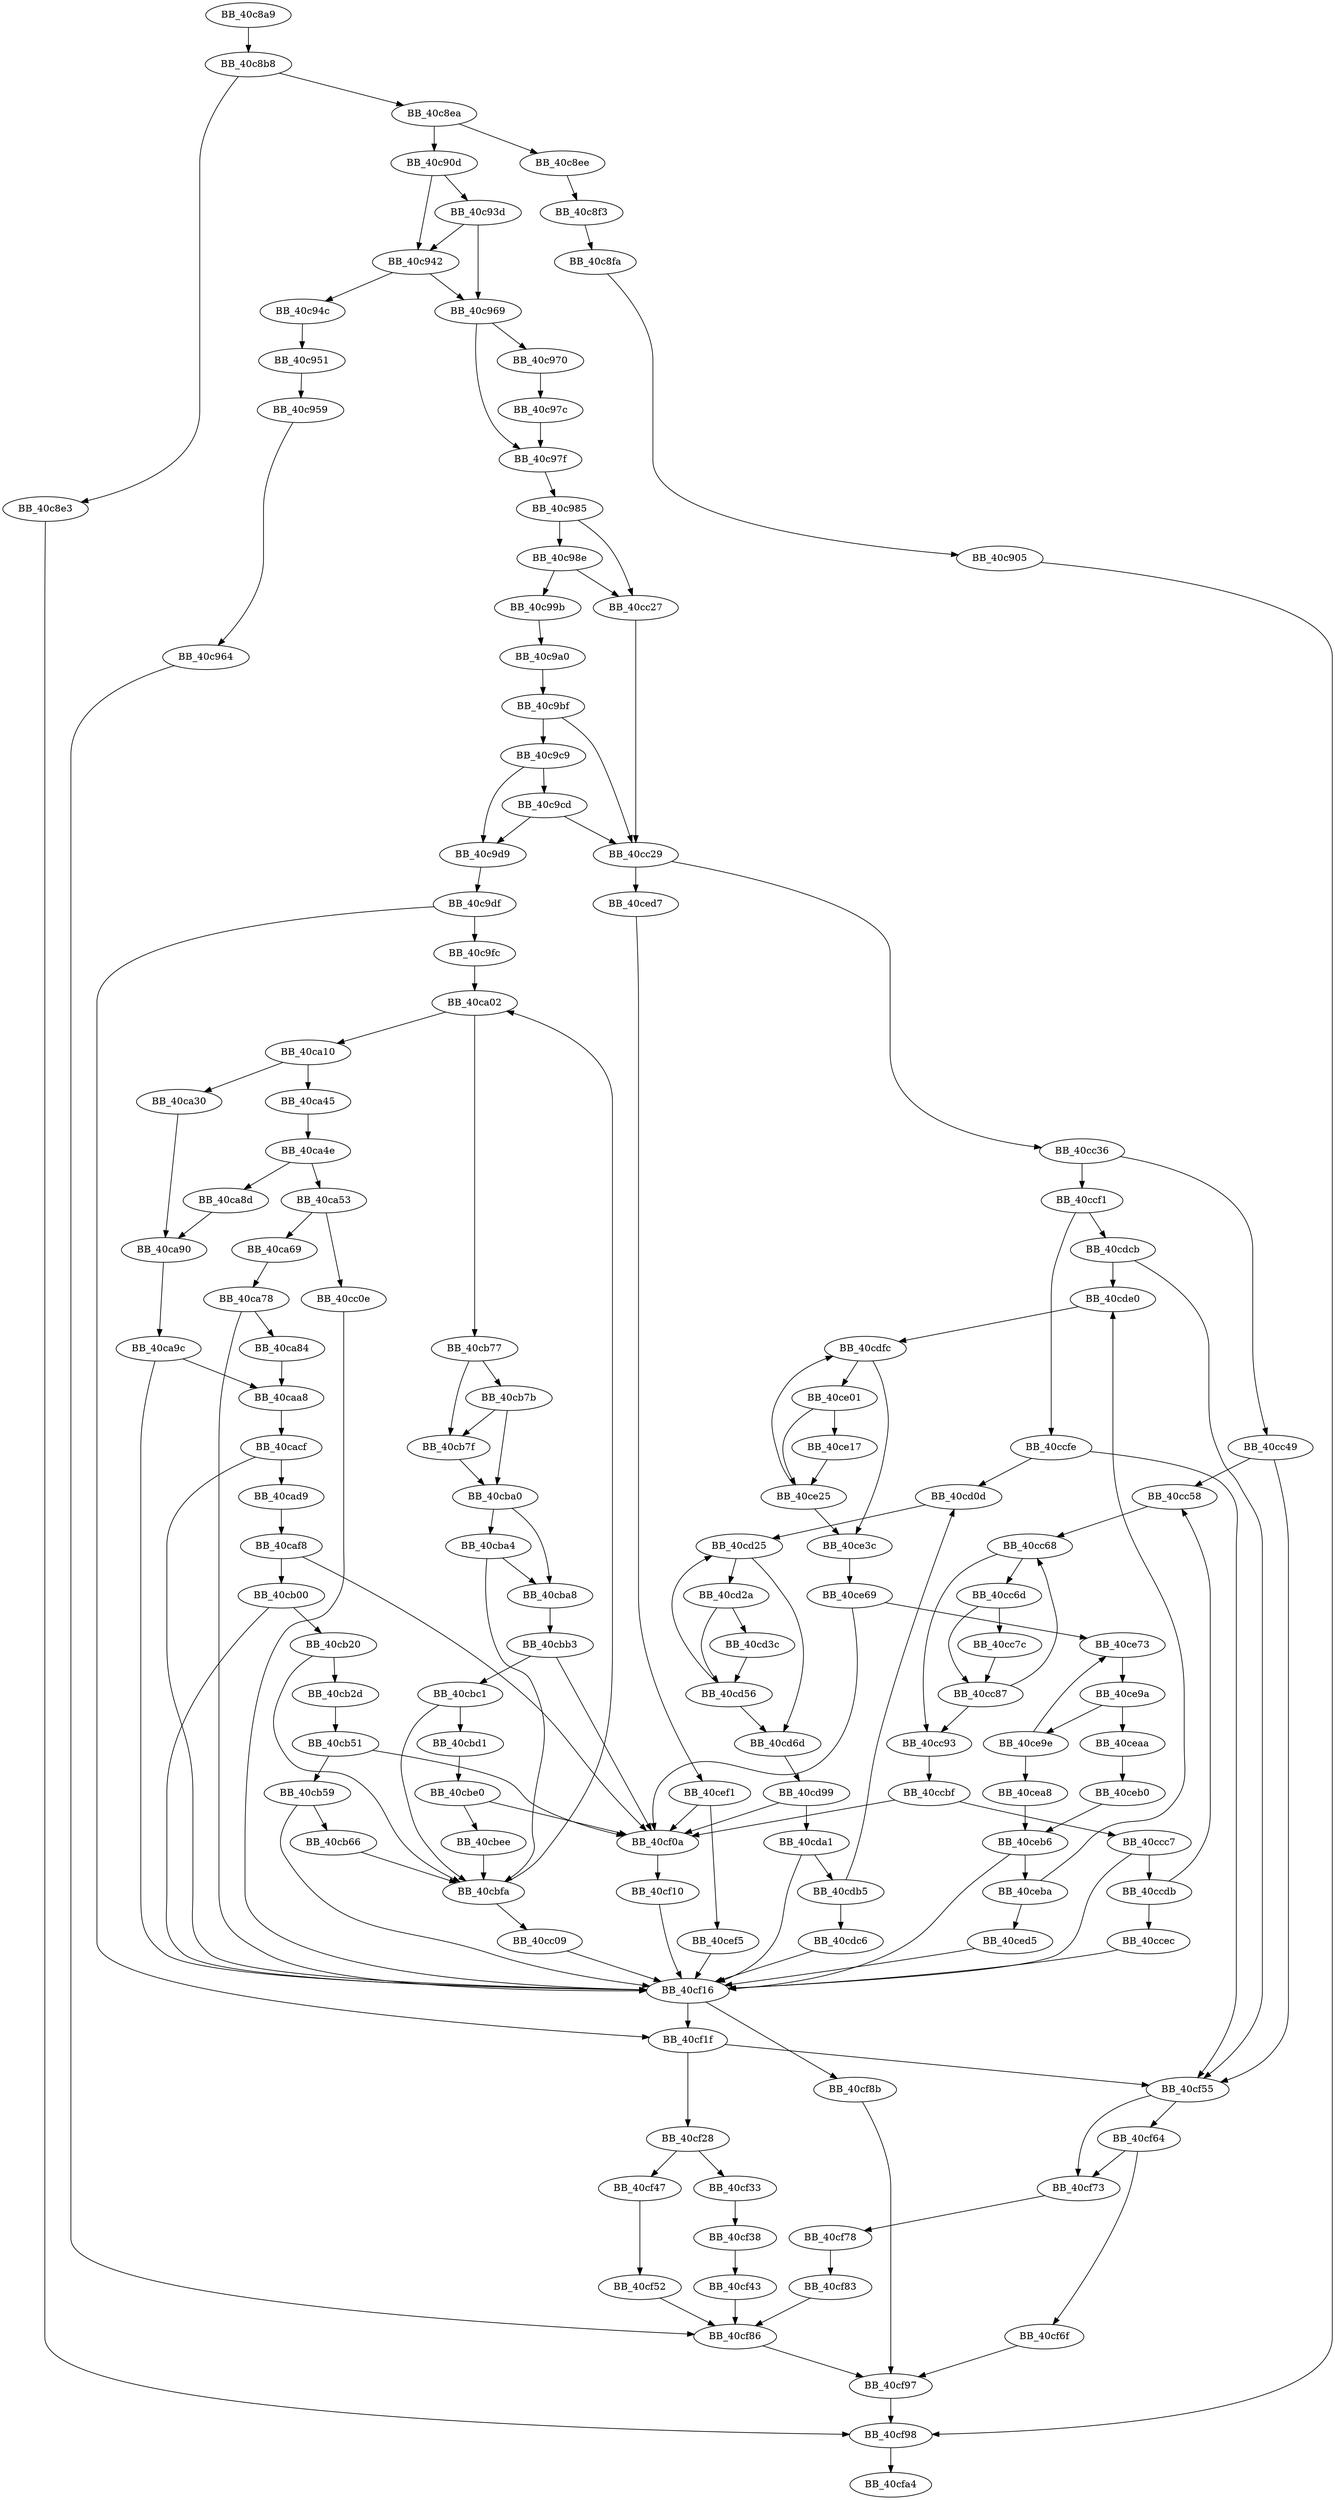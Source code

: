 DiGraph __write_nolock{
BB_40c8a9->BB_40c8b8
BB_40c8b8->BB_40c8e3
BB_40c8b8->BB_40c8ea
BB_40c8e3->BB_40cf98
BB_40c8ea->BB_40c8ee
BB_40c8ea->BB_40c90d
BB_40c8ee->BB_40c8f3
BB_40c8f3->BB_40c8fa
BB_40c8fa->BB_40c905
BB_40c905->BB_40cf98
BB_40c90d->BB_40c93d
BB_40c90d->BB_40c942
BB_40c93d->BB_40c942
BB_40c93d->BB_40c969
BB_40c942->BB_40c94c
BB_40c942->BB_40c969
BB_40c94c->BB_40c951
BB_40c951->BB_40c959
BB_40c959->BB_40c964
BB_40c964->BB_40cf86
BB_40c969->BB_40c970
BB_40c969->BB_40c97f
BB_40c970->BB_40c97c
BB_40c97c->BB_40c97f
BB_40c97f->BB_40c985
BB_40c985->BB_40c98e
BB_40c985->BB_40cc27
BB_40c98e->BB_40c99b
BB_40c98e->BB_40cc27
BB_40c99b->BB_40c9a0
BB_40c9a0->BB_40c9bf
BB_40c9bf->BB_40c9c9
BB_40c9bf->BB_40cc29
BB_40c9c9->BB_40c9cd
BB_40c9c9->BB_40c9d9
BB_40c9cd->BB_40c9d9
BB_40c9cd->BB_40cc29
BB_40c9d9->BB_40c9df
BB_40c9df->BB_40c9fc
BB_40c9df->BB_40cf1f
BB_40c9fc->BB_40ca02
BB_40ca02->BB_40ca10
BB_40ca02->BB_40cb77
BB_40ca10->BB_40ca30
BB_40ca10->BB_40ca45
BB_40ca30->BB_40ca90
BB_40ca45->BB_40ca4e
BB_40ca4e->BB_40ca53
BB_40ca4e->BB_40ca8d
BB_40ca53->BB_40ca69
BB_40ca53->BB_40cc0e
BB_40ca69->BB_40ca78
BB_40ca78->BB_40ca84
BB_40ca78->BB_40cf16
BB_40ca84->BB_40caa8
BB_40ca8d->BB_40ca90
BB_40ca90->BB_40ca9c
BB_40ca9c->BB_40caa8
BB_40ca9c->BB_40cf16
BB_40caa8->BB_40cacf
BB_40cacf->BB_40cad9
BB_40cacf->BB_40cf16
BB_40cad9->BB_40caf8
BB_40caf8->BB_40cb00
BB_40caf8->BB_40cf0a
BB_40cb00->BB_40cb20
BB_40cb00->BB_40cf16
BB_40cb20->BB_40cb2d
BB_40cb20->BB_40cbfa
BB_40cb2d->BB_40cb51
BB_40cb51->BB_40cb59
BB_40cb51->BB_40cf0a
BB_40cb59->BB_40cb66
BB_40cb59->BB_40cf16
BB_40cb66->BB_40cbfa
BB_40cb77->BB_40cb7b
BB_40cb77->BB_40cb7f
BB_40cb7b->BB_40cb7f
BB_40cb7b->BB_40cba0
BB_40cb7f->BB_40cba0
BB_40cba0->BB_40cba4
BB_40cba0->BB_40cba8
BB_40cba4->BB_40cba8
BB_40cba4->BB_40cbfa
BB_40cba8->BB_40cbb3
BB_40cbb3->BB_40cbc1
BB_40cbb3->BB_40cf0a
BB_40cbc1->BB_40cbd1
BB_40cbc1->BB_40cbfa
BB_40cbd1->BB_40cbe0
BB_40cbe0->BB_40cbee
BB_40cbe0->BB_40cf0a
BB_40cbee->BB_40cbfa
BB_40cbfa->BB_40ca02
BB_40cbfa->BB_40cc09
BB_40cc09->BB_40cf16
BB_40cc0e->BB_40cf16
BB_40cc27->BB_40cc29
BB_40cc29->BB_40cc36
BB_40cc29->BB_40ced7
BB_40cc36->BB_40cc49
BB_40cc36->BB_40ccf1
BB_40cc49->BB_40cc58
BB_40cc49->BB_40cf55
BB_40cc58->BB_40cc68
BB_40cc68->BB_40cc6d
BB_40cc68->BB_40cc93
BB_40cc6d->BB_40cc7c
BB_40cc6d->BB_40cc87
BB_40cc7c->BB_40cc87
BB_40cc87->BB_40cc68
BB_40cc87->BB_40cc93
BB_40cc93->BB_40ccbf
BB_40ccbf->BB_40ccc7
BB_40ccbf->BB_40cf0a
BB_40ccc7->BB_40ccdb
BB_40ccc7->BB_40cf16
BB_40ccdb->BB_40cc58
BB_40ccdb->BB_40ccec
BB_40ccec->BB_40cf16
BB_40ccf1->BB_40ccfe
BB_40ccf1->BB_40cdcb
BB_40ccfe->BB_40cd0d
BB_40ccfe->BB_40cf55
BB_40cd0d->BB_40cd25
BB_40cd25->BB_40cd2a
BB_40cd25->BB_40cd6d
BB_40cd2a->BB_40cd3c
BB_40cd2a->BB_40cd56
BB_40cd3c->BB_40cd56
BB_40cd56->BB_40cd25
BB_40cd56->BB_40cd6d
BB_40cd6d->BB_40cd99
BB_40cd99->BB_40cda1
BB_40cd99->BB_40cf0a
BB_40cda1->BB_40cdb5
BB_40cda1->BB_40cf16
BB_40cdb5->BB_40cd0d
BB_40cdb5->BB_40cdc6
BB_40cdc6->BB_40cf16
BB_40cdcb->BB_40cde0
BB_40cdcb->BB_40cf55
BB_40cde0->BB_40cdfc
BB_40cdfc->BB_40ce01
BB_40cdfc->BB_40ce3c
BB_40ce01->BB_40ce17
BB_40ce01->BB_40ce25
BB_40ce17->BB_40ce25
BB_40ce25->BB_40cdfc
BB_40ce25->BB_40ce3c
BB_40ce3c->BB_40ce69
BB_40ce69->BB_40ce73
BB_40ce69->BB_40cf0a
BB_40ce73->BB_40ce9a
BB_40ce9a->BB_40ce9e
BB_40ce9a->BB_40ceaa
BB_40ce9e->BB_40ce73
BB_40ce9e->BB_40cea8
BB_40cea8->BB_40ceb6
BB_40ceaa->BB_40ceb0
BB_40ceb0->BB_40ceb6
BB_40ceb6->BB_40ceba
BB_40ceb6->BB_40cf16
BB_40ceba->BB_40cde0
BB_40ceba->BB_40ced5
BB_40ced5->BB_40cf16
BB_40ced7->BB_40cef1
BB_40cef1->BB_40cef5
BB_40cef1->BB_40cf0a
BB_40cef5->BB_40cf16
BB_40cf0a->BB_40cf10
BB_40cf10->BB_40cf16
BB_40cf16->BB_40cf1f
BB_40cf16->BB_40cf8b
BB_40cf1f->BB_40cf28
BB_40cf1f->BB_40cf55
BB_40cf28->BB_40cf33
BB_40cf28->BB_40cf47
BB_40cf33->BB_40cf38
BB_40cf38->BB_40cf43
BB_40cf43->BB_40cf86
BB_40cf47->BB_40cf52
BB_40cf52->BB_40cf86
BB_40cf55->BB_40cf64
BB_40cf55->BB_40cf73
BB_40cf64->BB_40cf6f
BB_40cf64->BB_40cf73
BB_40cf6f->BB_40cf97
BB_40cf73->BB_40cf78
BB_40cf78->BB_40cf83
BB_40cf83->BB_40cf86
BB_40cf86->BB_40cf97
BB_40cf8b->BB_40cf97
BB_40cf97->BB_40cf98
BB_40cf98->BB_40cfa4
}
